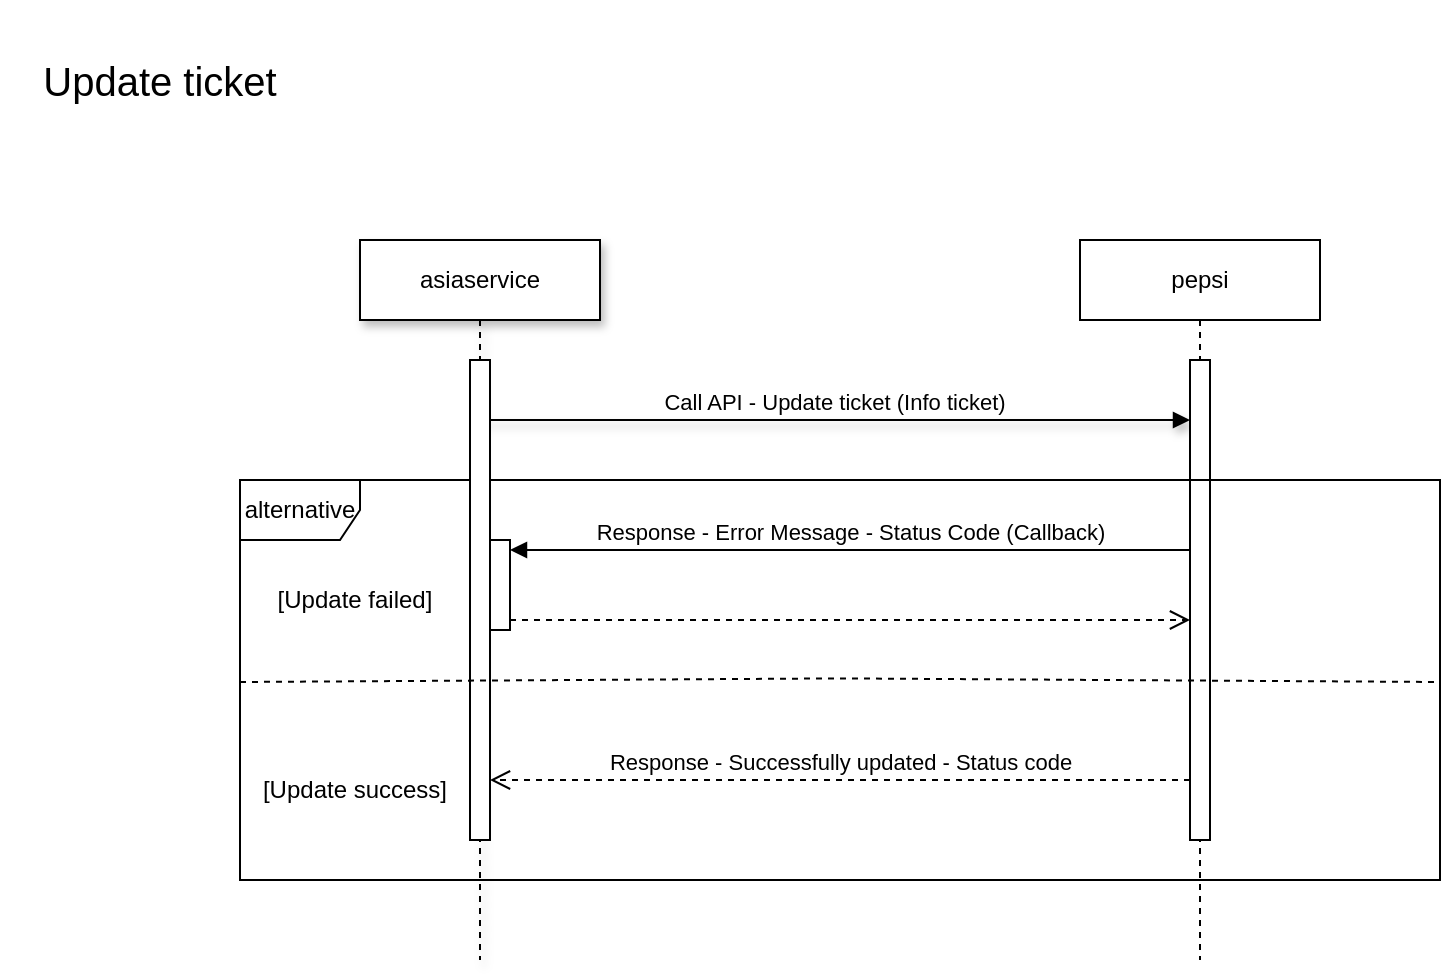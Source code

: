 <mxfile version="24.0.7" type="github">
  <diagram name="Page-1" id="2YBvvXClWsGukQMizWep">
    <mxGraphModel dx="1195" dy="615" grid="1" gridSize="10" guides="1" tooltips="1" connect="1" arrows="1" fold="1" page="1" pageScale="1" pageWidth="850" pageHeight="1100" math="0" shadow="0">
      <root>
        <mxCell id="0" />
        <mxCell id="1" parent="0" />
        <mxCell id="MKZWxh-Y8WFpVKTy_a4f-1" value="Call API - Update ticket (Info ticket)" style="html=1;verticalAlign=bottom;endArrow=block;curved=0;rounded=0;shadow=1;" edge="1" parent="1" target="MKZWxh-Y8WFpVKTy_a4f-3">
          <mxGeometry x="-0.002" width="80" relative="1" as="geometry">
            <mxPoint x="240" y="210" as="sourcePoint" />
            <mxPoint x="585" y="210" as="targetPoint" />
            <mxPoint as="offset" />
          </mxGeometry>
        </mxCell>
        <mxCell id="MKZWxh-Y8WFpVKTy_a4f-2" value="pepsi" style="shape=umlLifeline;perimeter=lifelinePerimeter;whiteSpace=wrap;html=1;container=0;dropTarget=0;collapsible=0;recursiveResize=0;outlineConnect=0;portConstraint=eastwest;newEdgeStyle={&quot;edgeStyle&quot;:&quot;elbowEdgeStyle&quot;,&quot;elbow&quot;:&quot;vertical&quot;,&quot;curved&quot;:0,&quot;rounded&quot;:0};" vertex="1" parent="1">
          <mxGeometry x="540" y="120" width="120" height="360" as="geometry" />
        </mxCell>
        <mxCell id="MKZWxh-Y8WFpVKTy_a4f-3" value="" style="html=1;points=[[0,0,0,0,5],[0,1,0,0,-5],[1,0,0,0,5],[1,1,0,0,-5]];perimeter=orthogonalPerimeter;outlineConnect=0;targetShapes=umlLifeline;portConstraint=eastwest;newEdgeStyle={&quot;curved&quot;:0,&quot;rounded&quot;:0};" vertex="1" parent="MKZWxh-Y8WFpVKTy_a4f-2">
          <mxGeometry x="55" y="60" width="10" height="240" as="geometry" />
        </mxCell>
        <mxCell id="MKZWxh-Y8WFpVKTy_a4f-4" value="alternative" style="shape=umlFrame;whiteSpace=wrap;html=1;pointerEvents=0;" vertex="1" parent="1">
          <mxGeometry x="120" y="240" width="600" height="200" as="geometry" />
        </mxCell>
        <mxCell id="MKZWxh-Y8WFpVKTy_a4f-5" value="asiaservice" style="shape=umlLifeline;perimeter=lifelinePerimeter;whiteSpace=wrap;html=1;container=0;dropTarget=0;collapsible=0;recursiveResize=0;outlineConnect=0;portConstraint=eastwest;newEdgeStyle={&quot;edgeStyle&quot;:&quot;elbowEdgeStyle&quot;,&quot;elbow&quot;:&quot;vertical&quot;,&quot;curved&quot;:0,&quot;rounded&quot;:0};shadow=1;" vertex="1" parent="1">
          <mxGeometry x="180" y="120" width="120" height="360" as="geometry" />
        </mxCell>
        <mxCell id="MKZWxh-Y8WFpVKTy_a4f-6" value="" style="html=1;points=[[0,0,0,0,5],[0,1,0,0,-5],[1,0,0,0,5],[1,1,0,0,-5]];perimeter=orthogonalPerimeter;outlineConnect=0;targetShapes=umlLifeline;portConstraint=eastwest;newEdgeStyle={&quot;curved&quot;:0,&quot;rounded&quot;:0};" vertex="1" parent="MKZWxh-Y8WFpVKTy_a4f-5">
          <mxGeometry x="55" y="60" width="10" height="240" as="geometry" />
        </mxCell>
        <mxCell id="MKZWxh-Y8WFpVKTy_a4f-7" value="" style="html=1;points=[[0,0,0,0,5],[0,1,0,0,-5],[1,0,0,0,5],[1,1,0,0,-5]];perimeter=orthogonalPerimeter;outlineConnect=0;targetShapes=umlLifeline;portConstraint=eastwest;newEdgeStyle={&quot;curved&quot;:0,&quot;rounded&quot;:0};" vertex="1" parent="MKZWxh-Y8WFpVKTy_a4f-5">
          <mxGeometry x="65" y="150" width="10" height="45" as="geometry" />
        </mxCell>
        <mxCell id="MKZWxh-Y8WFpVKTy_a4f-8" value="" style="endArrow=none;dashed=1;html=1;rounded=0;" edge="1" parent="1">
          <mxGeometry width="50" height="50" relative="1" as="geometry">
            <mxPoint x="120" y="341" as="sourcePoint" />
            <mxPoint x="720" y="341" as="targetPoint" />
            <Array as="points">
              <mxPoint x="420" y="339.2" />
            </Array>
          </mxGeometry>
        </mxCell>
        <mxCell id="MKZWxh-Y8WFpVKTy_a4f-9" value="&lt;font style=&quot;font-size: 11px;&quot;&gt;Response - Successfully updated - Status code&lt;/font&gt;" style="html=1;verticalAlign=bottom;endArrow=open;dashed=1;endSize=8;curved=0;rounded=0;" edge="1" parent="1">
          <mxGeometry relative="1" as="geometry">
            <mxPoint x="595" y="390" as="sourcePoint" />
            <mxPoint x="245" y="390" as="targetPoint" />
            <mxPoint as="offset" />
          </mxGeometry>
        </mxCell>
        <mxCell id="MKZWxh-Y8WFpVKTy_a4f-10" value="Response - Error Message - Status Code (Callback)" style="html=1;verticalAlign=bottom;endArrow=block;curved=0;rounded=0;entryX=1;entryY=0;entryDx=0;entryDy=5;" edge="1" parent="1" source="MKZWxh-Y8WFpVKTy_a4f-3" target="MKZWxh-Y8WFpVKTy_a4f-7">
          <mxGeometry relative="1" as="geometry">
            <mxPoint x="325" y="245" as="sourcePoint" />
          </mxGeometry>
        </mxCell>
        <mxCell id="MKZWxh-Y8WFpVKTy_a4f-11" value="" style="html=1;verticalAlign=bottom;endArrow=open;dashed=1;endSize=8;curved=0;rounded=0;exitX=1;exitY=1;exitDx=0;exitDy=-5;" edge="1" parent="1" source="MKZWxh-Y8WFpVKTy_a4f-7" target="MKZWxh-Y8WFpVKTy_a4f-3">
          <mxGeometry relative="1" as="geometry">
            <mxPoint x="325" y="315" as="targetPoint" />
          </mxGeometry>
        </mxCell>
        <mxCell id="MKZWxh-Y8WFpVKTy_a4f-12" value="[Update failed]" style="text;strokeColor=none;align=center;fillColor=none;html=1;verticalAlign=middle;whiteSpace=wrap;rounded=0;" vertex="1" parent="1">
          <mxGeometry x="135" y="285" width="85" height="30" as="geometry" />
        </mxCell>
        <mxCell id="MKZWxh-Y8WFpVKTy_a4f-13" value="[Update success]" style="text;strokeColor=none;align=center;fillColor=none;html=1;verticalAlign=middle;whiteSpace=wrap;rounded=0;" vertex="1" parent="1">
          <mxGeometry x="130" y="380" width="95" height="30" as="geometry" />
        </mxCell>
        <mxCell id="MKZWxh-Y8WFpVKTy_a4f-14" value="Update ticket" style="text;strokeColor=none;align=center;fillColor=none;html=1;verticalAlign=middle;whiteSpace=wrap;rounded=0;fontSize=20;" vertex="1" parent="1">
          <mxGeometry width="160" height="80" as="geometry" />
        </mxCell>
      </root>
    </mxGraphModel>
  </diagram>
</mxfile>
